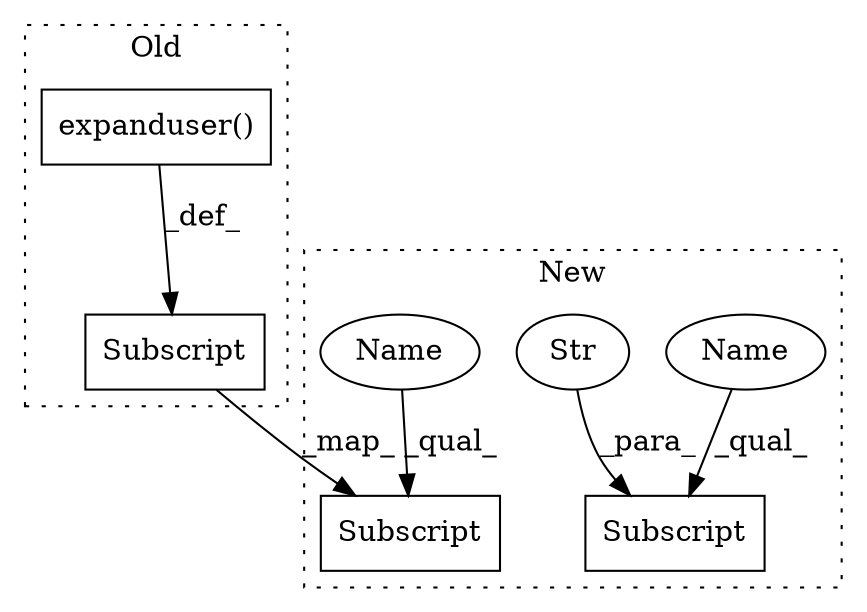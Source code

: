digraph G {
subgraph cluster0 {
1 [label="expanduser()" a="75" s="7095,7136" l="19,1" shape="box"];
5 [label="Subscript" a="63" s="7039,0" l="24,0" shape="box"];
label = "Old";
style="dotted";
}
subgraph cluster1 {
2 [label="Subscript" a="63" s="7016,0" l="14,0" shape="box"];
3 [label="Str" a="66" s="7023" l="6" shape="ellipse"];
4 [label="Subscript" a="63" s="6976,0" l="14,0" shape="box"];
6 [label="Name" a="87" s="6976" l="6" shape="ellipse"];
7 [label="Name" a="87" s="7016" l="6" shape="ellipse"];
label = "New";
style="dotted";
}
1 -> 5 [label="_def_"];
3 -> 2 [label="_para_"];
5 -> 4 [label="_map_"];
6 -> 4 [label="_qual_"];
7 -> 2 [label="_qual_"];
}
